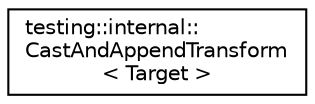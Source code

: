 digraph "Graphical Class Hierarchy"
{
  edge [fontname="Helvetica",fontsize="10",labelfontname="Helvetica",labelfontsize="10"];
  node [fontname="Helvetica",fontsize="10",shape=record];
  rankdir="LR";
  Node1 [label="testing::internal::\lCastAndAppendTransform\l\< Target \>",height=0.2,width=0.4,color="black", fillcolor="white", style="filled",URL="$structtesting_1_1internal_1_1_cast_and_append_transform.html"];
}
